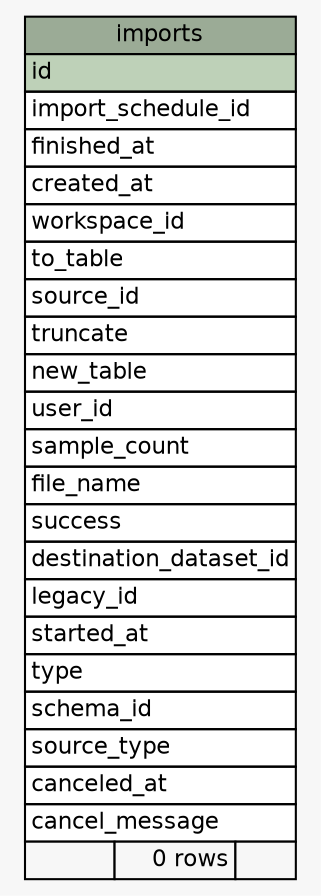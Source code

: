 // dot 2.36.0 on Mac OS X 10.10
// SchemaSpy rev 590
digraph "imports" {
  graph [
    rankdir="RL"
    bgcolor="#f7f7f7"
    nodesep="0.18"
    ranksep="0.46"
    fontname="Helvetica"
    fontsize="11"
  ];
  node [
    fontname="Helvetica"
    fontsize="11"
    shape="plaintext"
  ];
  edge [
    arrowsize="0.8"
  ];
  "imports" [
    label=<
    <TABLE BORDER="0" CELLBORDER="1" CELLSPACING="0" BGCOLOR="#ffffff">
      <TR><TD COLSPAN="3" BGCOLOR="#9bab96" ALIGN="CENTER">imports</TD></TR>
      <TR><TD PORT="id" COLSPAN="3" BGCOLOR="#bed1b8" ALIGN="LEFT">id</TD></TR>
      <TR><TD PORT="import_schedule_id" COLSPAN="3" ALIGN="LEFT">import_schedule_id</TD></TR>
      <TR><TD PORT="finished_at" COLSPAN="3" ALIGN="LEFT">finished_at</TD></TR>
      <TR><TD PORT="created_at" COLSPAN="3" ALIGN="LEFT">created_at</TD></TR>
      <TR><TD PORT="workspace_id" COLSPAN="3" ALIGN="LEFT">workspace_id</TD></TR>
      <TR><TD PORT="to_table" COLSPAN="3" ALIGN="LEFT">to_table</TD></TR>
      <TR><TD PORT="source_id" COLSPAN="3" ALIGN="LEFT">source_id</TD></TR>
      <TR><TD PORT="truncate" COLSPAN="3" ALIGN="LEFT">truncate</TD></TR>
      <TR><TD PORT="new_table" COLSPAN="3" ALIGN="LEFT">new_table</TD></TR>
      <TR><TD PORT="user_id" COLSPAN="3" ALIGN="LEFT">user_id</TD></TR>
      <TR><TD PORT="sample_count" COLSPAN="3" ALIGN="LEFT">sample_count</TD></TR>
      <TR><TD PORT="file_name" COLSPAN="3" ALIGN="LEFT">file_name</TD></TR>
      <TR><TD PORT="success" COLSPAN="3" ALIGN="LEFT">success</TD></TR>
      <TR><TD PORT="destination_dataset_id" COLSPAN="3" ALIGN="LEFT">destination_dataset_id</TD></TR>
      <TR><TD PORT="legacy_id" COLSPAN="3" ALIGN="LEFT">legacy_id</TD></TR>
      <TR><TD PORT="started_at" COLSPAN="3" ALIGN="LEFT">started_at</TD></TR>
      <TR><TD PORT="type" COLSPAN="3" ALIGN="LEFT">type</TD></TR>
      <TR><TD PORT="schema_id" COLSPAN="3" ALIGN="LEFT">schema_id</TD></TR>
      <TR><TD PORT="source_type" COLSPAN="3" ALIGN="LEFT">source_type</TD></TR>
      <TR><TD PORT="canceled_at" COLSPAN="3" ALIGN="LEFT">canceled_at</TD></TR>
      <TR><TD PORT="cancel_message" COLSPAN="3" ALIGN="LEFT">cancel_message</TD></TR>
      <TR><TD ALIGN="LEFT" BGCOLOR="#f7f7f7">  </TD><TD ALIGN="RIGHT" BGCOLOR="#f7f7f7">0 rows</TD><TD ALIGN="RIGHT" BGCOLOR="#f7f7f7">  </TD></TR>
    </TABLE>>
    URL="tables/imports.html"
    tooltip="imports"
  ];
}
